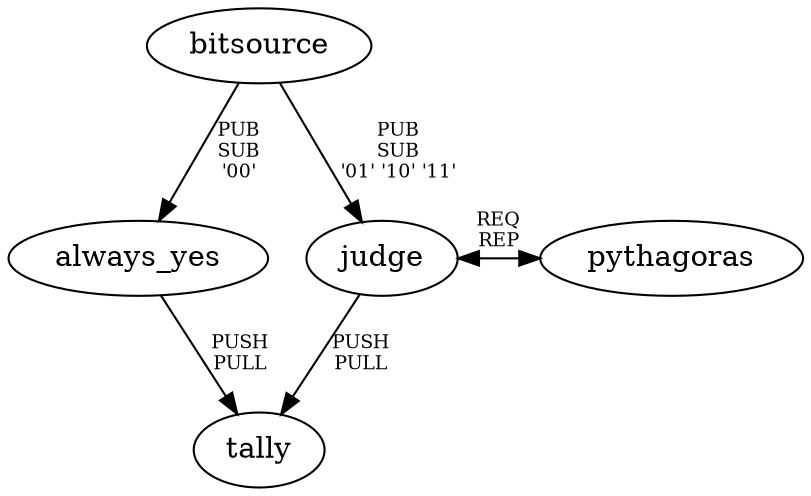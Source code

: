 digraph Network {
    #node [shape=rectangle]
    edge [fontsize=9]

    bitsource -> always_yes [label="PUB\nSUB\n'00'"]
    bitsource -> judge [label="PUB\nSUB\n'01' '10' '11'"]

    judge -> pythagoras [label="REQ\nREP";dir="both"]

    always_yes -> tally [label="PUSH\nPULL"]
    judge -> tally [label="PUSH\nPULL"]

    {rank=same; judge pythagoras}
}
